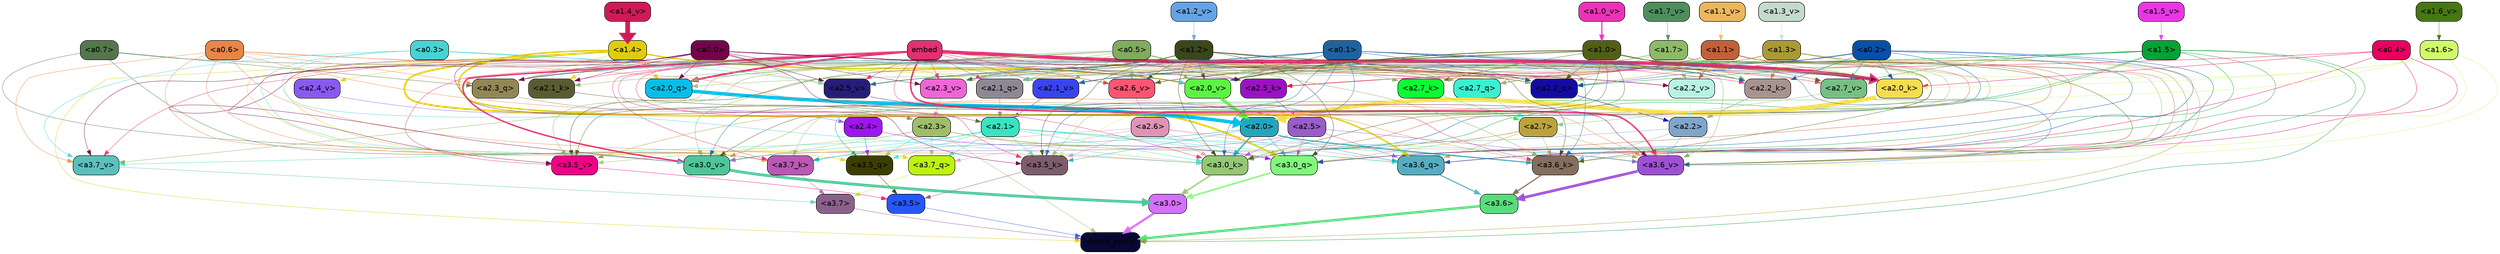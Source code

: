 strict digraph "" {
	graph [bgcolor=transparent,
		layout=dot,
		overlap=false,
		splines=true
	];
	"<a3.7>"	[color=black,
		fillcolor="#8c608c",
		fontname=Helvetica,
		shape=box,
		style="filled, rounded"];
	"<resid_post>"	[color=black,
		fillcolor="#080832",
		fontname=Helvetica,
		shape=box,
		style="filled, rounded"];
	"<a3.7>" -> "<resid_post>"	[color="#8c608c",
		penwidth=0.6239100098609924];
	"<a3.6>"	[color=black,
		fillcolor="#58dc7d",
		fontname=Helvetica,
		shape=box,
		style="filled, rounded"];
	"<a3.6>" -> "<resid_post>"	[color="#58dc7d",
		penwidth=4.569062113761902];
	"<a3.5>"	[color=black,
		fillcolor="#2557fa",
		fontname=Helvetica,
		shape=box,
		style="filled, rounded"];
	"<a3.5>" -> "<resid_post>"	[color="#2557fa",
		penwidth=0.6];
	"<a3.0>"	[color=black,
		fillcolor="#d470fc",
		fontname=Helvetica,
		shape=box,
		style="filled, rounded"];
	"<a3.0>" -> "<resid_post>"	[color="#d470fc",
		penwidth=4.283544182777405];
	"<a2.3>"	[color=black,
		fillcolor="#a0bd69",
		fontname=Helvetica,
		shape=box,
		style="filled, rounded"];
	"<a2.3>" -> "<resid_post>"	[color="#a0bd69",
		penwidth=0.6];
	"<a3.7_q>"	[color=black,
		fillcolor="#bff210",
		fontname=Helvetica,
		shape=box,
		style="filled, rounded"];
	"<a2.3>" -> "<a3.7_q>"	[color="#a0bd69",
		penwidth=0.6];
	"<a3.6_q>"	[color=black,
		fillcolor="#56adc1",
		fontname=Helvetica,
		shape=box,
		style="filled, rounded"];
	"<a2.3>" -> "<a3.6_q>"	[color="#a0bd69",
		penwidth=0.6];
	"<a3.5_q>"	[color=black,
		fillcolor="#3b3e01",
		fontname=Helvetica,
		shape=box,
		style="filled, rounded"];
	"<a2.3>" -> "<a3.5_q>"	[color="#a0bd69",
		penwidth=0.6];
	"<a3.0_q>"	[color=black,
		fillcolor="#81f87b",
		fontname=Helvetica,
		shape=box,
		style="filled, rounded"];
	"<a2.3>" -> "<a3.0_q>"	[color="#a0bd69",
		penwidth=0.6];
	"<a3.0_k>"	[color=black,
		fillcolor="#95c775",
		fontname=Helvetica,
		shape=box,
		style="filled, rounded"];
	"<a2.3>" -> "<a3.0_k>"	[color="#a0bd69",
		penwidth=0.6];
	"<a3.6_v>"	[color=black,
		fillcolor="#9e50d5",
		fontname=Helvetica,
		shape=box,
		style="filled, rounded"];
	"<a2.3>" -> "<a3.6_v>"	[color="#a0bd69",
		penwidth=0.6];
	"<a3.5_v>"	[color=black,
		fillcolor="#f00387",
		fontname=Helvetica,
		shape=box,
		style="filled, rounded"];
	"<a2.3>" -> "<a3.5_v>"	[color="#a0bd69",
		penwidth=0.6];
	"<a3.0_v>"	[color=black,
		fillcolor="#4ec699",
		fontname=Helvetica,
		shape=box,
		style="filled, rounded"];
	"<a2.3>" -> "<a3.0_v>"	[color="#a0bd69",
		penwidth=0.6];
	"<a1.5>"	[color=black,
		fillcolor="#05a336",
		fontname=Helvetica,
		shape=box,
		style="filled, rounded"];
	"<a1.5>" -> "<resid_post>"	[color="#05a336",
		penwidth=0.6];
	"<a1.5>" -> "<a3.6_q>"	[color="#05a336",
		penwidth=0.6];
	"<a1.5>" -> "<a3.5_q>"	[color="#05a336",
		penwidth=0.6];
	"<a1.5>" -> "<a3.0_q>"	[color="#05a336",
		penwidth=0.6];
	"<a3.6_k>"	[color=black,
		fillcolor="#856e5d",
		fontname=Helvetica,
		shape=box,
		style="filled, rounded"];
	"<a1.5>" -> "<a3.6_k>"	[color="#05a336",
		penwidth=0.6];
	"<a1.5>" -> "<a3.0_k>"	[color="#05a336",
		penwidth=0.6];
	"<a2.2_q>"	[color=black,
		fillcolor="#130ba1",
		fontname=Helvetica,
		shape=box,
		style="filled, rounded"];
	"<a1.5>" -> "<a2.2_q>"	[color="#05a336",
		penwidth=0.6];
	"<a2.7_v>"	[color=black,
		fillcolor="#76c084",
		fontname=Helvetica,
		shape=box,
		style="filled, rounded"];
	"<a1.5>" -> "<a2.7_v>"	[color="#05a336",
		penwidth=0.6];
	"<a2.6_v>"	[color=black,
		fillcolor="#fc5571",
		fontname=Helvetica,
		shape=box,
		style="filled, rounded"];
	"<a1.5>" -> "<a2.6_v>"	[color="#05a336",
		penwidth=0.6];
	"<a2.1_v>"	[color=black,
		fillcolor="#3844ef",
		fontname=Helvetica,
		shape=box,
		style="filled, rounded"];
	"<a1.5>" -> "<a2.1_v>"	[color="#05a336",
		penwidth=0.6];
	"<a1.4>"	[color=black,
		fillcolor="#dfcc0e",
		fontname=Helvetica,
		shape=box,
		style="filled, rounded"];
	"<a1.4>" -> "<resid_post>"	[color="#dfcc0e",
		penwidth=0.6];
	"<a1.4>" -> "<a3.7_q>"	[color="#dfcc0e",
		penwidth=0.6];
	"<a1.4>" -> "<a3.6_q>"	[color="#dfcc0e",
		penwidth=2.7536282539367676];
	"<a1.4>" -> "<a3.5_q>"	[color="#dfcc0e",
		penwidth=0.6];
	"<a1.4>" -> "<a3.0_q>"	[color="#dfcc0e",
		penwidth=3.3369133472442627];
	"<a2.3_q>"	[color=black,
		fillcolor="#918754",
		fontname=Helvetica,
		shape=box,
		style="filled, rounded"];
	"<a1.4>" -> "<a2.3_q>"	[color="#dfcc0e",
		penwidth=0.6];
	"<a1.4>" -> "<a2.2_q>"	[color="#dfcc0e",
		penwidth=0.6];
	"<a2.1_q>"	[color=black,
		fillcolor="#8e8894",
		fontname=Helvetica,
		shape=box,
		style="filled, rounded"];
	"<a1.4>" -> "<a2.1_q>"	[color="#dfcc0e",
		penwidth=0.6];
	"<a2.0_q>"	[color=black,
		fillcolor="#07beea",
		fontname=Helvetica,
		shape=box,
		style="filled, rounded"];
	"<a1.4>" -> "<a2.0_q>"	[color="#dfcc0e",
		penwidth=0.6];
	"<a2.1_k>"	[color=black,
		fillcolor="#585d31",
		fontname=Helvetica,
		shape=box,
		style="filled, rounded"];
	"<a1.4>" -> "<a2.1_k>"	[color="#dfcc0e",
		penwidth=0.6];
	"<a1.4>" -> "<a2.7_v>"	[color="#dfcc0e",
		penwidth=0.6];
	"<a1.4>" -> "<a2.6_v>"	[color="#dfcc0e",
		penwidth=0.6];
	"<a2.5_v>"	[color=black,
		fillcolor="#261d78",
		fontname=Helvetica,
		shape=box,
		style="filled, rounded"];
	"<a1.4>" -> "<a2.5_v>"	[color="#dfcc0e",
		penwidth=0.6];
	"<a2.4_v>"	[color=black,
		fillcolor="#885af1",
		fontname=Helvetica,
		shape=box,
		style="filled, rounded"];
	"<a1.4>" -> "<a2.4_v>"	[color="#dfcc0e",
		penwidth=0.6];
	"<a1.4>" -> "<a2.1_v>"	[color="#dfcc0e",
		penwidth=0.6];
	"<a2.0_v>"	[color=black,
		fillcolor="#5cf442",
		fontname=Helvetica,
		shape=box,
		style="filled, rounded"];
	"<a1.4>" -> "<a2.0_v>"	[color="#dfcc0e",
		penwidth=2.2818827629089355];
	"<a1.3>"	[color=black,
		fillcolor="#a99a33",
		fontname=Helvetica,
		shape=box,
		style="filled, rounded"];
	"<a1.3>" -> "<resid_post>"	[color="#a99a33",
		penwidth=0.6];
	"<a1.3>" -> "<a3.6_v>"	[color="#a99a33",
		penwidth=0.6];
	"<a1.3>" -> "<a3.5_v>"	[color="#a99a33",
		penwidth=0.6];
	"<a1.3>" -> "<a3.0_v>"	[color="#a99a33",
		penwidth=0.6];
	"<a1.3>" -> "<a2.2_q>"	[color="#a99a33",
		penwidth=0.6];
	"<a1.3>" -> "<a2.1_q>"	[color="#a99a33",
		penwidth=0.6];
	"<a2.2_k>"	[color=black,
		fillcolor="#a7948e",
		fontname=Helvetica,
		shape=box,
		style="filled, rounded"];
	"<a1.3>" -> "<a2.2_k>"	[color="#a99a33",
		penwidth=0.6];
	"<a1.3>" -> "<a2.5_v>"	[color="#a99a33",
		penwidth=0.6];
	"<a3.7_q>" -> "<a3.7>"	[color="#bff210",
		penwidth=0.6];
	"<a3.6_q>" -> "<a3.6>"	[color="#56adc1",
		penwidth=2.0344843566417694];
	"<a3.5_q>" -> "<a3.5>"	[color="#3b3e01",
		penwidth=0.6];
	"<a3.0_q>" -> "<a3.0>"	[color="#81f87b",
		penwidth=2.863015294075012];
	"<a3.7_k>"	[color=black,
		fillcolor="#ba58b4",
		fontname=Helvetica,
		shape=box,
		style="filled, rounded"];
	"<a3.7_k>" -> "<a3.7>"	[color="#ba58b4",
		penwidth=0.6];
	"<a3.6_k>" -> "<a3.6>"	[color="#856e5d",
		penwidth=2.1770318150520325];
	"<a3.5_k>"	[color=black,
		fillcolor="#7d5d6a",
		fontname=Helvetica,
		shape=box,
		style="filled, rounded"];
	"<a3.5_k>" -> "<a3.5>"	[color="#7d5d6a",
		penwidth=0.6];
	"<a3.0_k>" -> "<a3.0>"	[color="#95c775",
		penwidth=2.6323853135108948];
	"<a3.7_v>"	[color=black,
		fillcolor="#5bc0bb",
		fontname=Helvetica,
		shape=box,
		style="filled, rounded"];
	"<a3.7_v>" -> "<a3.7>"	[color="#5bc0bb",
		penwidth=0.6];
	"<a3.6_v>" -> "<a3.6>"	[color="#9e50d5",
		penwidth=4.972373723983765];
	"<a3.5_v>" -> "<a3.5>"	[color="#f00387",
		penwidth=0.6];
	"<a3.0_v>" -> "<a3.0>"	[color="#4ec699",
		penwidth=5.1638524532318115];
	"<a2.6>"	[color=black,
		fillcolor="#e093b6",
		fontname=Helvetica,
		shape=box,
		style="filled, rounded"];
	"<a2.6>" -> "<a3.7_q>"	[color="#e093b6",
		penwidth=0.6];
	"<a2.6>" -> "<a3.6_q>"	[color="#e093b6",
		penwidth=0.6];
	"<a2.6>" -> "<a3.0_q>"	[color="#e093b6",
		penwidth=0.6];
	"<a2.6>" -> "<a3.7_k>"	[color="#e093b6",
		penwidth=0.6];
	"<a2.6>" -> "<a3.6_k>"	[color="#e093b6",
		penwidth=0.6];
	"<a2.6>" -> "<a3.5_k>"	[color="#e093b6",
		penwidth=0.6];
	"<a2.6>" -> "<a3.0_k>"	[color="#e093b6",
		penwidth=0.6];
	"<a2.1>"	[color=black,
		fillcolor="#39e3c1",
		fontname=Helvetica,
		shape=box,
		style="filled, rounded"];
	"<a2.1>" -> "<a3.7_q>"	[color="#39e3c1",
		penwidth=0.6];
	"<a2.1>" -> "<a3.6_q>"	[color="#39e3c1",
		penwidth=0.6];
	"<a2.1>" -> "<a3.5_q>"	[color="#39e3c1",
		penwidth=0.6];
	"<a2.1>" -> "<a3.0_q>"	[color="#39e3c1",
		penwidth=0.6];
	"<a2.1>" -> "<a3.7_k>"	[color="#39e3c1",
		penwidth=0.6];
	"<a2.1>" -> "<a3.6_k>"	[color="#39e3c1",
		penwidth=0.6];
	"<a2.1>" -> "<a3.5_k>"	[color="#39e3c1",
		penwidth=0.6];
	"<a2.1>" -> "<a3.0_k>"	[color="#39e3c1",
		penwidth=0.6];
	"<a2.1>" -> "<a3.7_v>"	[color="#39e3c1",
		penwidth=0.6];
	"<a2.1>" -> "<a3.6_v>"	[color="#39e3c1",
		penwidth=0.6];
	"<a2.1>" -> "<a3.0_v>"	[color="#39e3c1",
		penwidth=0.6];
	"<a2.7>"	[color=black,
		fillcolor="#baa33d",
		fontname=Helvetica,
		shape=box,
		style="filled, rounded"];
	"<a2.7>" -> "<a3.6_q>"	[color="#baa33d",
		penwidth=0.6];
	"<a2.7>" -> "<a3.0_q>"	[color="#baa33d",
		penwidth=0.6];
	"<a2.7>" -> "<a3.6_k>"	[color="#baa33d",
		penwidth=0.6];
	"<a2.7>" -> "<a3.0_k>"	[color="#baa33d",
		penwidth=0.6];
	"<a2.7>" -> "<a3.6_v>"	[color="#baa33d",
		penwidth=0.6];
	"<a2.5>"	[color=black,
		fillcolor="#985dc6",
		fontname=Helvetica,
		shape=box,
		style="filled, rounded"];
	"<a2.5>" -> "<a3.6_q>"	[color="#985dc6",
		penwidth=0.6];
	"<a2.5>" -> "<a3.0_q>"	[color="#985dc6",
		penwidth=0.6];
	"<a2.5>" -> "<a3.0_k>"	[color="#985dc6",
		penwidth=0.6];
	"<a2.5>" -> "<a3.6_v>"	[color="#985dc6",
		penwidth=0.6];
	"<a2.5>" -> "<a3.0_v>"	[color="#985dc6",
		penwidth=0.6];
	"<a2.0>"	[color=black,
		fillcolor="#24a5bb",
		fontname=Helvetica,
		shape=box,
		style="filled, rounded"];
	"<a2.0>" -> "<a3.6_q>"	[color="#24a5bb",
		penwidth=0.6];
	"<a2.0>" -> "<a3.0_q>"	[color="#24a5bb",
		penwidth=0.6];
	"<a2.0>" -> "<a3.7_k>"	[color="#24a5bb",
		penwidth=0.6];
	"<a2.0>" -> "<a3.6_k>"	[color="#24a5bb",
		penwidth=1.7047871947288513];
	"<a2.0>" -> "<a3.5_k>"	[color="#24a5bb",
		penwidth=0.6];
	"<a2.0>" -> "<a3.0_k>"	[color="#24a5bb",
		penwidth=2.239806979894638];
	"<a1.1>"	[color=black,
		fillcolor="#c26039",
		fontname=Helvetica,
		shape=box,
		style="filled, rounded"];
	"<a1.1>" -> "<a3.6_q>"	[color="#c26039",
		penwidth=0.6];
	"<a1.1>" -> "<a3.0_q>"	[color="#c26039",
		penwidth=0.6];
	"<a1.1>" -> "<a3.0_k>"	[color="#c26039",
		penwidth=0.6];
	"<a1.1>" -> "<a3.6_v>"	[color="#c26039",
		penwidth=0.6];
	"<a2.7_q>"	[color=black,
		fillcolor="#39f0d1",
		fontname=Helvetica,
		shape=box,
		style="filled, rounded"];
	"<a1.1>" -> "<a2.7_q>"	[color="#c26039",
		penwidth=0.6];
	"<a2.5_k>"	[color=black,
		fillcolor="#9c10c5",
		fontname=Helvetica,
		shape=box,
		style="filled, rounded"];
	"<a1.1>" -> "<a2.5_k>"	[color="#c26039",
		penwidth=0.6];
	"<a2.0_k>"	[color=black,
		fillcolor="#f5dd50",
		fontname=Helvetica,
		shape=box,
		style="filled, rounded"];
	"<a1.1>" -> "<a2.0_k>"	[color="#c26039",
		penwidth=0.6];
	"<a1.1>" -> "<a2.6_v>"	[color="#c26039",
		penwidth=0.6];
	"<a2.2_v>"	[color=black,
		fillcolor="#b8f2e2",
		fontname=Helvetica,
		shape=box,
		style="filled, rounded"];
	"<a1.1>" -> "<a2.2_v>"	[color="#c26039",
		penwidth=0.6];
	"<a1.1>" -> "<a2.1_v>"	[color="#c26039",
		penwidth=0.6];
	"<a1.1>" -> "<a2.0_v>"	[color="#c26039",
		penwidth=0.6];
	"<a0.4>"	[color=black,
		fillcolor="#e7005d",
		fontname=Helvetica,
		shape=box,
		style="filled, rounded"];
	"<a0.4>" -> "<a3.6_q>"	[color="#e7005d",
		penwidth=0.6];
	"<a0.4>" -> "<a3.0_q>"	[color="#e7005d",
		penwidth=0.6];
	"<a0.4>" -> "<a3.6_k>"	[color="#e7005d",
		penwidth=0.6];
	"<a0.4>" -> "<a2.5_k>"	[color="#e7005d",
		penwidth=0.6];
	"<a0.4>" -> "<a2.0_k>"	[color="#e7005d",
		penwidth=0.6];
	"<a0.2>"	[color=black,
		fillcolor="#084fa9",
		fontname=Helvetica,
		shape=box,
		style="filled, rounded"];
	"<a0.2>" -> "<a3.6_q>"	[color="#084fa9",
		penwidth=0.6];
	"<a0.2>" -> "<a3.0_q>"	[color="#084fa9",
		penwidth=0.6];
	"<a0.2>" -> "<a3.6_k>"	[color="#084fa9",
		penwidth=0.6];
	"<a0.2>" -> "<a3.0_k>"	[color="#084fa9",
		penwidth=0.6];
	"<a0.2>" -> "<a2.2_q>"	[color="#084fa9",
		penwidth=0.6];
	"<a0.2>" -> "<a2.2_k>"	[color="#084fa9",
		penwidth=0.6];
	"<a0.2>" -> "<a2.0_k>"	[color="#084fa9",
		penwidth=0.6];
	"<a0.2>" -> "<a2.7_v>"	[color="#084fa9",
		penwidth=0.6];
	"<a0.2>" -> "<a2.1_v>"	[color="#084fa9",
		penwidth=0.6];
	"<a0.2>" -> "<a2.0_v>"	[color="#084fa9",
		penwidth=0.6];
	"<a2.4>"	[color=black,
		fillcolor="#9e16ee",
		fontname=Helvetica,
		shape=box,
		style="filled, rounded"];
	"<a2.4>" -> "<a3.5_q>"	[color="#9e16ee",
		penwidth=0.6];
	"<a2.4>" -> "<a3.0_q>"	[color="#9e16ee",
		penwidth=0.6];
	"<a1.2>"	[color=black,
		fillcolor="#3a461b",
		fontname=Helvetica,
		shape=box,
		style="filled, rounded"];
	"<a1.2>" -> "<a3.0_q>"	[color="#3a461b",
		penwidth=0.6];
	"<a1.2>" -> "<a3.6_k>"	[color="#3a461b",
		penwidth=0.6];
	"<a1.2>" -> "<a3.5_k>"	[color="#3a461b",
		penwidth=0.6];
	"<a1.2>" -> "<a3.0_k>"	[color="#3a461b",
		penwidth=0.6];
	"<a1.2>" -> "<a3.5_v>"	[color="#3a461b",
		penwidth=0.6];
	"<a1.2>" -> "<a2.7_q>"	[color="#3a461b",
		penwidth=0.6];
	"<a1.2>" -> "<a2.2_q>"	[color="#3a461b",
		penwidth=0.6];
	"<a1.2>" -> "<a2.2_k>"	[color="#3a461b",
		penwidth=0.6];
	"<a1.2>" -> "<a2.6_v>"	[color="#3a461b",
		penwidth=0.6];
	"<a1.2>" -> "<a2.5_v>"	[color="#3a461b",
		penwidth=0.6];
	"<a2.3_v>"	[color=black,
		fillcolor="#f065d6",
		fontname=Helvetica,
		shape=box,
		style="filled, rounded"];
	"<a1.2>" -> "<a2.3_v>"	[color="#3a461b",
		penwidth=0.6];
	"<a1.2>" -> "<a2.0_v>"	[color="#3a461b",
		penwidth=0.6];
	"<a1.7>"	[color=black,
		fillcolor="#8eb967",
		fontname=Helvetica,
		shape=box,
		style="filled, rounded"];
	"<a1.7>" -> "<a3.7_k>"	[color="#8eb967",
		penwidth=0.6];
	"<a1.7>" -> "<a3.5_k>"	[color="#8eb967",
		penwidth=0.6];
	"<a1.7>" -> "<a3.6_v>"	[color="#8eb967",
		penwidth=0.6];
	"<a1.7>" -> "<a2.7_q>"	[color="#8eb967",
		penwidth=0.6];
	"<a1.7>" -> "<a2.2_q>"	[color="#8eb967",
		penwidth=0.6];
	"<a1.7>" -> "<a2.0_q>"	[color="#8eb967",
		penwidth=0.6];
	"<a1.7>" -> "<a2.2_k>"	[color="#8eb967",
		penwidth=0.6];
	"<a1.7>" -> "<a2.0_k>"	[color="#8eb967",
		penwidth=0.6];
	"<a1.7>" -> "<a2.5_v>"	[color="#8eb967",
		penwidth=0.6];
	"<a1.7>" -> "<a2.3_v>"	[color="#8eb967",
		penwidth=0.6];
	"<a1.7>" -> "<a2.2_v>"	[color="#8eb967",
		penwidth=0.6];
	"<a0.7>"	[color=black,
		fillcolor="#53764a",
		fontname=Helvetica,
		shape=box,
		style="filled, rounded"];
	"<a0.7>" -> "<a3.7_k>"	[color="#53764a",
		penwidth=0.6];
	"<a0.7>" -> "<a3.0_v>"	[color="#53764a",
		penwidth=0.6];
	"<a0.7>" -> "<a2.3_q>"	[color="#53764a",
		penwidth=0.6];
	"<a0.7>" -> "<a2.2_q>"	[color="#53764a",
		penwidth=0.6];
	"<a0.6>"	[color=black,
		fillcolor="#e88647",
		fontname=Helvetica,
		shape=box,
		style="filled, rounded"];
	"<a0.6>" -> "<a3.7_k>"	[color="#e88647",
		penwidth=0.6];
	"<a0.6>" -> "<a3.6_k>"	[color="#e88647",
		penwidth=0.6];
	"<a0.6>" -> "<a3.0_k>"	[color="#e88647",
		penwidth=0.6];
	"<a0.6>" -> "<a3.7_v>"	[color="#e88647",
		penwidth=0.6];
	"<a0.6>" -> "<a3.6_v>"	[color="#e88647",
		penwidth=0.6];
	"<a0.6>" -> "<a3.0_v>"	[color="#e88647",
		penwidth=0.6];
	"<a0.6>" -> "<a2.3_q>"	[color="#e88647",
		penwidth=0.6];
	"<a0.6>" -> "<a2.2_q>"	[color="#e88647",
		penwidth=0.6];
	embed	[color=black,
		fillcolor="#e23071",
		fontname=Helvetica,
		shape=box,
		style="filled, rounded"];
	embed -> "<a3.7_k>"	[color="#e23071",
		penwidth=0.6];
	embed -> "<a3.6_k>"	[color="#e23071",
		penwidth=0.6];
	embed -> "<a3.5_k>"	[color="#e23071",
		penwidth=0.6];
	embed -> "<a3.0_k>"	[color="#e23071",
		penwidth=0.6];
	embed -> "<a3.7_v>"	[color="#e23071",
		penwidth=0.6];
	embed -> "<a3.6_v>"	[color="#e23071",
		penwidth=2.7369276881217957];
	embed -> "<a3.5_v>"	[color="#e23071",
		penwidth=0.6];
	embed -> "<a3.0_v>"	[color="#e23071",
		penwidth=2.5778204202651978];
	embed -> "<a2.7_q>"	[color="#e23071",
		penwidth=0.6];
	embed -> "<a2.3_q>"	[color="#e23071",
		penwidth=0.6];
	embed -> "<a2.2_q>"	[color="#e23071",
		penwidth=0.6];
	embed -> "<a2.1_q>"	[color="#e23071",
		penwidth=0.6];
	embed -> "<a2.0_q>"	[color="#e23071",
		penwidth=3.459219217300415];
	embed -> "<a2.5_k>"	[color="#e23071",
		penwidth=0.6];
	embed -> "<a2.2_k>"	[color="#e23071",
		penwidth=0.6363201141357422];
	embed -> "<a2.1_k>"	[color="#e23071",
		penwidth=0.6];
	embed -> "<a2.0_k>"	[color="#e23071",
		penwidth=6.407642982900143];
	embed -> "<a2.7_v>"	[color="#e23071",
		penwidth=0.6];
	embed -> "<a2.6_v>"	[color="#e23071",
		penwidth=0.6];
	embed -> "<a2.5_v>"	[color="#e23071",
		penwidth=0.6];
	embed -> "<a2.3_v>"	[color="#e23071",
		penwidth=0.6];
	embed -> "<a2.2_v>"	[color="#e23071",
		penwidth=0.6175012588500977];
	embed -> "<a2.1_v>"	[color="#e23071",
		penwidth=0.6];
	embed -> "<a2.0_v>"	[color="#e23071",
		penwidth=0.6];
	"<a2.2>"	[color=black,
		fillcolor="#7fa5ca",
		fontname=Helvetica,
		shape=box,
		style="filled, rounded"];
	"<a2.2>" -> "<a3.6_k>"	[color="#7fa5ca",
		penwidth=0.6];
	"<a2.2>" -> "<a3.0_k>"	[color="#7fa5ca",
		penwidth=0.6];
	"<a2.2>" -> "<a3.6_v>"	[color="#7fa5ca",
		penwidth=0.6];
	"<a1.6>"	[color=black,
		fillcolor="#d0fa6c",
		fontname=Helvetica,
		shape=box,
		style="filled, rounded"];
	"<a1.6>" -> "<a3.6_k>"	[color="#d0fa6c",
		penwidth=0.6];
	"<a1.6>" -> "<a3.5_k>"	[color="#d0fa6c",
		penwidth=0.6];
	"<a1.6>" -> "<a3.6_v>"	[color="#d0fa6c",
		penwidth=0.6];
	"<a1.6>" -> "<a2.0_k>"	[color="#d0fa6c",
		penwidth=0.6];
	"<a1.6>" -> "<a2.0_v>"	[color="#d0fa6c",
		penwidth=0.6];
	"<a1.0>"	[color=black,
		fillcolor="#515f15",
		fontname=Helvetica,
		shape=box,
		style="filled, rounded"];
	"<a1.0>" -> "<a3.6_k>"	[color="#515f15",
		penwidth=0.6];
	"<a1.0>" -> "<a3.0_k>"	[color="#515f15",
		penwidth=0.6];
	"<a1.0>" -> "<a3.6_v>"	[color="#515f15",
		penwidth=0.6];
	"<a1.0>" -> "<a3.5_v>"	[color="#515f15",
		penwidth=0.6];
	"<a1.0>" -> "<a3.0_v>"	[color="#515f15",
		penwidth=0.6];
	"<a1.0>" -> "<a2.3_q>"	[color="#515f15",
		penwidth=0.6];
	"<a1.0>" -> "<a2.2_q>"	[color="#515f15",
		penwidth=0.6];
	"<a1.0>" -> "<a2.1_q>"	[color="#515f15",
		penwidth=0.6];
	"<a2.7_k>"	[color=black,
		fillcolor="#0afc33",
		fontname=Helvetica,
		shape=box,
		style="filled, rounded"];
	"<a1.0>" -> "<a2.7_k>"	[color="#515f15",
		penwidth=0.6];
	"<a1.0>" -> "<a2.2_k>"	[color="#515f15",
		penwidth=0.6];
	"<a1.0>" -> "<a2.0_k>"	[color="#515f15",
		penwidth=0.6];
	"<a1.0>" -> "<a2.7_v>"	[color="#515f15",
		penwidth=0.6];
	"<a1.0>" -> "<a2.6_v>"	[color="#515f15",
		penwidth=0.6];
	"<a1.0>" -> "<a2.0_v>"	[color="#515f15",
		penwidth=1.2978954315185547];
	"<a0.5>"	[color=black,
		fillcolor="#7fac5d",
		fontname=Helvetica,
		shape=box,
		style="filled, rounded"];
	"<a0.5>" -> "<a3.6_k>"	[color="#7fac5d",
		penwidth=0.6];
	"<a0.5>" -> "<a3.7_v>"	[color="#7fac5d",
		penwidth=0.6];
	"<a0.5>" -> "<a3.6_v>"	[color="#7fac5d",
		penwidth=0.6];
	"<a0.5>" -> "<a3.5_v>"	[color="#7fac5d",
		penwidth=0.6];
	"<a0.5>" -> "<a3.0_v>"	[color="#7fac5d",
		penwidth=0.6];
	"<a0.5>" -> "<a2.7_q>"	[color="#7fac5d",
		penwidth=0.6];
	"<a0.5>" -> "<a2.3_q>"	[color="#7fac5d",
		penwidth=0.6];
	"<a0.5>" -> "<a2.2_q>"	[color="#7fac5d",
		penwidth=0.6];
	"<a0.5>" -> "<a2.1_q>"	[color="#7fac5d",
		penwidth=0.6];
	"<a0.5>" -> "<a2.0_q>"	[color="#7fac5d",
		penwidth=0.6];
	"<a0.5>" -> "<a2.7_k>"	[color="#7fac5d",
		penwidth=0.6];
	"<a0.5>" -> "<a2.5_k>"	[color="#7fac5d",
		penwidth=0.6];
	"<a0.5>" -> "<a2.2_k>"	[color="#7fac5d",
		penwidth=0.6];
	"<a0.5>" -> "<a2.1_k>"	[color="#7fac5d",
		penwidth=0.6];
	"<a0.5>" -> "<a2.0_k>"	[color="#7fac5d",
		penwidth=0.7721366882324219];
	"<a0.5>" -> "<a2.6_v>"	[color="#7fac5d",
		penwidth=0.6];
	"<a0.5>" -> "<a2.3_v>"	[color="#7fac5d",
		penwidth=0.6];
	"<a0.5>" -> "<a2.1_v>"	[color="#7fac5d",
		penwidth=0.6];
	"<a0.5>" -> "<a2.0_v>"	[color="#7fac5d",
		penwidth=0.6];
	"<a0.1>"	[color=black,
		fillcolor="#1f62a1",
		fontname=Helvetica,
		shape=box,
		style="filled, rounded"];
	"<a0.1>" -> "<a3.6_k>"	[color="#1f62a1",
		penwidth=0.6];
	"<a0.1>" -> "<a3.5_k>"	[color="#1f62a1",
		penwidth=0.6];
	"<a0.1>" -> "<a3.0_k>"	[color="#1f62a1",
		penwidth=0.6];
	"<a0.1>" -> "<a3.6_v>"	[color="#1f62a1",
		penwidth=0.6];
	"<a0.1>" -> "<a3.0_v>"	[color="#1f62a1",
		penwidth=0.6];
	"<a0.1>" -> "<a2.3_q>"	[color="#1f62a1",
		penwidth=0.6];
	"<a0.1>" -> "<a2.2_q>"	[color="#1f62a1",
		penwidth=0.6];
	"<a0.1>" -> "<a2.2_k>"	[color="#1f62a1",
		penwidth=0.6];
	"<a0.1>" -> "<a2.0_k>"	[color="#1f62a1",
		penwidth=0.6];
	"<a0.1>" -> "<a2.5_v>"	[color="#1f62a1",
		penwidth=0.6];
	"<a0.1>" -> "<a2.3_v>"	[color="#1f62a1",
		penwidth=0.6];
	"<a0.1>" -> "<a2.1_v>"	[color="#1f62a1",
		penwidth=0.6];
	"<a0.1>" -> "<a2.0_v>"	[color="#1f62a1",
		penwidth=0.6];
	"<a0.0>"	[color=black,
		fillcolor="#72044a",
		fontname=Helvetica,
		shape=box,
		style="filled, rounded"];
	"<a0.0>" -> "<a3.5_k>"	[color="#72044a",
		penwidth=0.6];
	"<a0.0>" -> "<a3.7_v>"	[color="#72044a",
		penwidth=0.6];
	"<a0.0>" -> "<a3.6_v>"	[color="#72044a",
		penwidth=0.6];
	"<a0.0>" -> "<a3.5_v>"	[color="#72044a",
		penwidth=0.6];
	"<a0.0>" -> "<a3.0_v>"	[color="#72044a",
		penwidth=0.6];
	"<a0.0>" -> "<a2.3_q>"	[color="#72044a",
		penwidth=0.6];
	"<a0.0>" -> "<a2.0_q>"	[color="#72044a",
		penwidth=0.6];
	"<a0.0>" -> "<a2.5_k>"	[color="#72044a",
		penwidth=0.6];
	"<a0.0>" -> "<a2.1_k>"	[color="#72044a",
		penwidth=0.6];
	"<a0.0>" -> "<a2.0_k>"	[color="#72044a",
		penwidth=0.6];
	"<a0.0>" -> "<a2.5_v>"	[color="#72044a",
		penwidth=0.6];
	"<a0.0>" -> "<a2.3_v>"	[color="#72044a",
		penwidth=0.6];
	"<a0.0>" -> "<a2.2_v>"	[color="#72044a",
		penwidth=0.6];
	"<a0.0>" -> "<a2.0_v>"	[color="#72044a",
		penwidth=0.6];
	"<a0.3>"	[color=black,
		fillcolor="#47d3d3",
		fontname=Helvetica,
		shape=box,
		style="filled, rounded"];
	"<a0.3>" -> "<a3.0_k>"	[color="#47d3d3",
		penwidth=0.6];
	"<a0.3>" -> "<a3.7_v>"	[color="#47d3d3",
		penwidth=0.6];
	"<a0.3>" -> "<a3.0_v>"	[color="#47d3d3",
		penwidth=0.6];
	"<a0.3>" -> "<a2.5_v>"	[color="#47d3d3",
		penwidth=0.6];
	"<a0.3>" -> "<a2.1_v>"	[color="#47d3d3",
		penwidth=0.6];
	"<a0.3>" -> "<a2.0_v>"	[color="#47d3d3",
		penwidth=0.6];
	"<a2.7_q>" -> "<a2.7>"	[color="#39f0d1",
		penwidth=0.6];
	"<a2.3_q>" -> "<a2.3>"	[color="#918754",
		penwidth=0.6];
	"<a2.2_q>" -> "<a2.2>"	[color="#130ba1",
		penwidth=0.7441773414611816];
	"<a2.1_q>" -> "<a2.1>"	[color="#8e8894",
		penwidth=0.6];
	"<a2.0_q>" -> "<a2.0>"	[color="#07beea",
		penwidth=6.422367453575134];
	"<a2.7_k>" -> "<a2.7>"	[color="#0afc33",
		penwidth=0.6];
	"<a2.5_k>" -> "<a2.5>"	[color="#9c10c5",
		penwidth=0.6];
	"<a2.2_k>" -> "<a2.2>"	[color="#a7948e",
		penwidth=0.8810110092163086];
	"<a2.1_k>" -> "<a2.1>"	[color="#585d31",
		penwidth=0.6];
	"<a2.0_k>" -> "<a2.0>"	[color="#f5dd50",
		penwidth=7.398894429206848];
	"<a2.7_v>" -> "<a2.7>"	[color="#76c084",
		penwidth=0.6];
	"<a2.6_v>" -> "<a2.6>"	[color="#fc5571",
		penwidth=0.6];
	"<a2.5_v>" -> "<a2.5>"	[color="#261d78",
		penwidth=0.6];
	"<a2.4_v>" -> "<a2.4>"	[color="#885af1",
		penwidth=0.6];
	"<a2.3_v>" -> "<a2.3>"	[color="#f065d6",
		penwidth=0.6];
	"<a2.2_v>" -> "<a2.2>"	[color="#b8f2e2",
		penwidth=0.6];
	"<a2.1_v>" -> "<a2.1>"	[color="#3844ef",
		penwidth=0.6];
	"<a2.0_v>" -> "<a2.0>"	[color="#5cf442",
		penwidth=5.395828627049923];
	"<a1.7_v>"	[color=black,
		fillcolor="#4e8e5c",
		fontname=Helvetica,
		shape=box,
		style="filled, rounded"];
	"<a1.7_v>" -> "<a1.7>"	[color="#4e8e5c",
		penwidth=0.6];
	"<a1.6_v>"	[color=black,
		fillcolor="#467713",
		fontname=Helvetica,
		shape=box,
		style="filled, rounded"];
	"<a1.6_v>" -> "<a1.6>"	[color="#467713",
		penwidth=0.6];
	"<a1.5_v>"	[color=black,
		fillcolor="#e936e4",
		fontname=Helvetica,
		shape=box,
		style="filled, rounded"];
	"<a1.5_v>" -> "<a1.5>"	[color="#e936e4",
		penwidth=0.6];
	"<a1.4_v>"	[color=black,
		fillcolor="#d01956",
		fontname=Helvetica,
		shape=box,
		style="filled, rounded"];
	"<a1.4_v>" -> "<a1.4>"	[color="#d01956",
		penwidth=8.774570226669312];
	"<a1.3_v>"	[color=black,
		fillcolor="#c3dacc",
		fontname=Helvetica,
		shape=box,
		style="filled, rounded"];
	"<a1.3_v>" -> "<a1.3>"	[color="#c3dacc",
		penwidth=0.6];
	"<a1.2_v>"	[color=black,
		fillcolor="#66a3e5",
		fontname=Helvetica,
		shape=box,
		style="filled, rounded"];
	"<a1.2_v>" -> "<a1.2>"	[color="#66a3e5",
		penwidth=0.6];
	"<a1.1_v>"	[color=black,
		fillcolor="#ecb65f",
		fontname=Helvetica,
		shape=box,
		style="filled, rounded"];
	"<a1.1_v>" -> "<a1.1>"	[color="#ecb65f",
		penwidth=0.6];
	"<a1.0_v>"	[color=black,
		fillcolor="#ec32b6",
		fontname=Helvetica,
		shape=box,
		style="filled, rounded"];
	"<a1.0_v>" -> "<a1.0>"	[color="#ec32b6",
		penwidth=2.0497570037841797];
}
